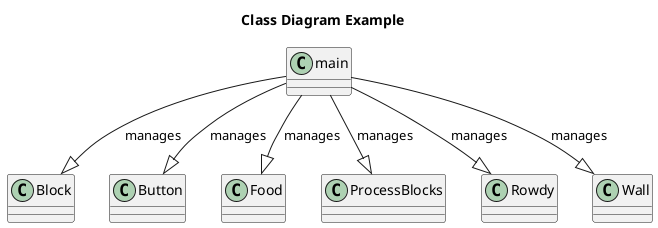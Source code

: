 @startuml
skinparam shadowing false

title Class Diagram Example

main --|> Block : manages
main --|> Button : manages
main --|> Food : manages
main --|> ProcessBlocks : manages
main --|> Rowdy : manages
main --|> Wall : manages

@enduml